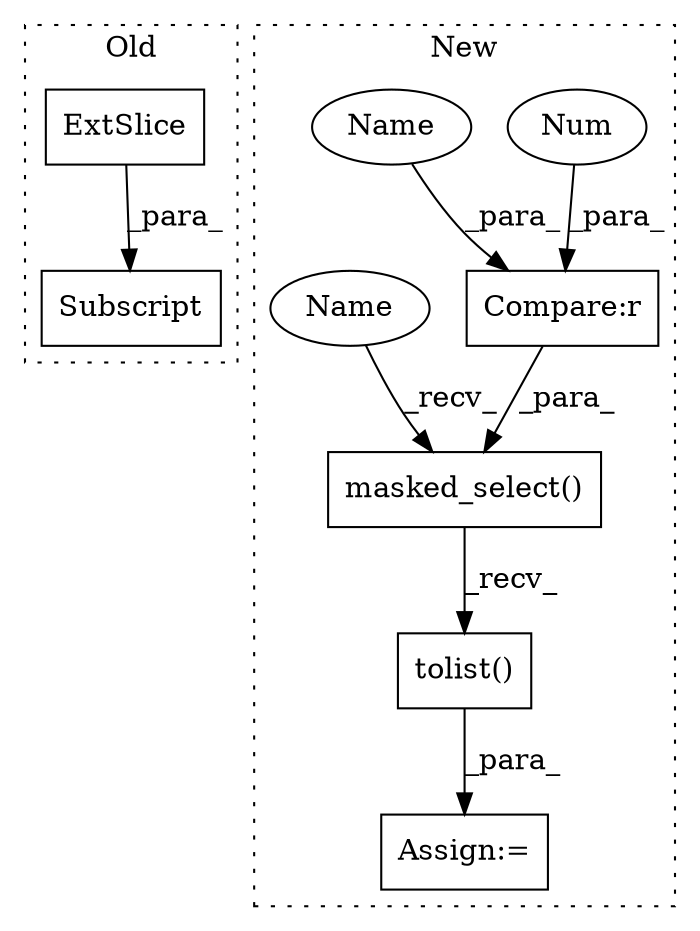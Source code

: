 digraph G {
subgraph cluster0 {
1 [label="ExtSlice" a="85" s="8139" l="3" shape="box"];
4 [label="Subscript" a="63" s="8139,0" l="28,0" shape="box"];
label = "Old";
style="dotted";
}
subgraph cluster1 {
2 [label="masked_select()" a="75" s="8489,8531" l="26,1" shape="box"];
3 [label="Assign:=" a="68" s="8486" l="3" shape="box"];
5 [label="Compare:r" a="40" s="8515" l="16" shape="box"];
6 [label="Num" a="76" s="8530" l="1" shape="ellipse"];
7 [label="tolist()" a="75" s="8489" l="52" shape="box"];
8 [label="Name" a="87" s="8515" l="11" shape="ellipse"];
9 [label="Name" a="87" s="8489" l="11" shape="ellipse"];
label = "New";
style="dotted";
}
1 -> 4 [label="_para_"];
2 -> 7 [label="_recv_"];
5 -> 2 [label="_para_"];
6 -> 5 [label="_para_"];
7 -> 3 [label="_para_"];
8 -> 5 [label="_para_"];
9 -> 2 [label="_recv_"];
}